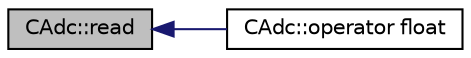 digraph "CAdc::read"
{
  edge [fontname="Helvetica",fontsize="10",labelfontname="Helvetica",labelfontsize="10"];
  node [fontname="Helvetica",fontsize="10",shape=record];
  rankdir="LR";
  Node1 [label="CAdc::read",height=0.2,width=0.4,color="black", fillcolor="grey75", style="filled" fontcolor="black"];
  Node1 -> Node2 [dir="back",color="midnightblue",fontsize="10",style="solid",fontname="Helvetica"];
  Node2 [label="CAdc::operator float",height=0.2,width=0.4,color="black", fillcolor="white", style="filled",URL="$d7/d0f/class_c_adc.html#a678a8b70b4d4a2537c99eaba562e75b8"];
}
